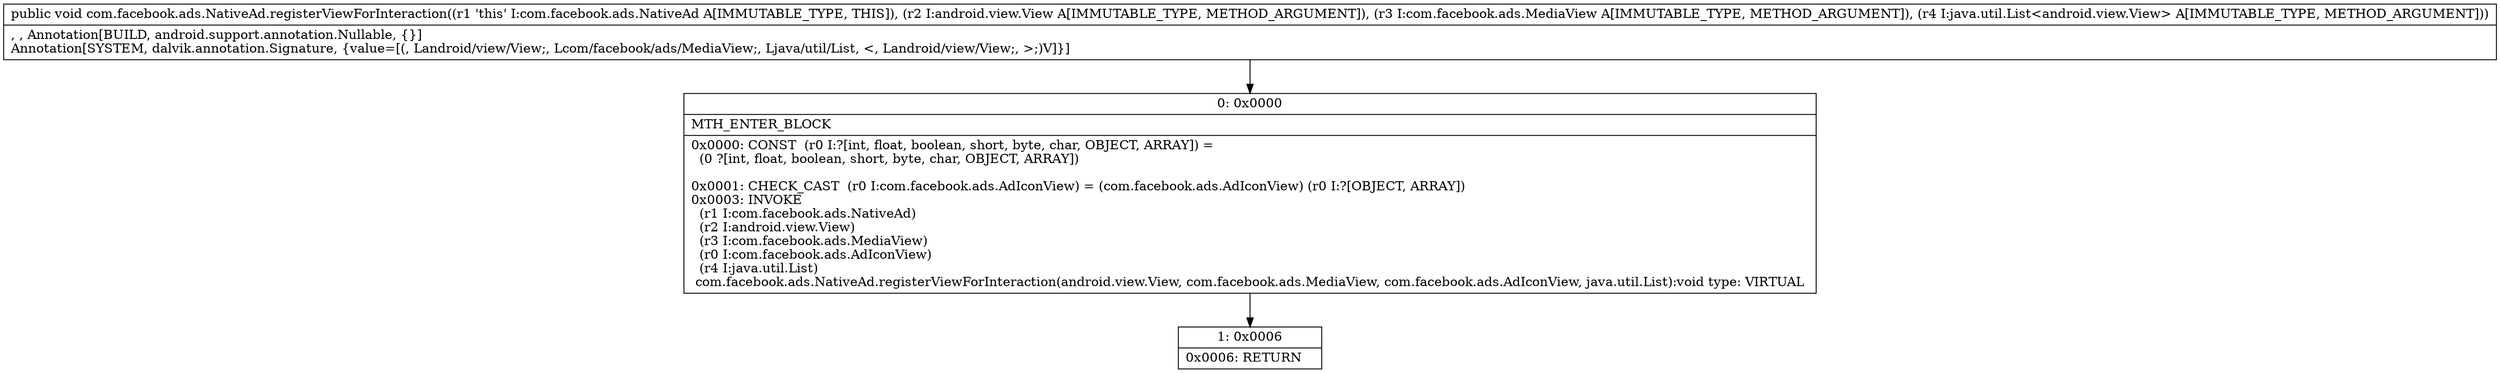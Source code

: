 digraph "CFG forcom.facebook.ads.NativeAd.registerViewForInteraction(Landroid\/view\/View;Lcom\/facebook\/ads\/MediaView;Ljava\/util\/List;)V" {
Node_0 [shape=record,label="{0\:\ 0x0000|MTH_ENTER_BLOCK\l|0x0000: CONST  (r0 I:?[int, float, boolean, short, byte, char, OBJECT, ARRAY]) = \l  (0 ?[int, float, boolean, short, byte, char, OBJECT, ARRAY])\l \l0x0001: CHECK_CAST  (r0 I:com.facebook.ads.AdIconView) = (com.facebook.ads.AdIconView) (r0 I:?[OBJECT, ARRAY]) \l0x0003: INVOKE  \l  (r1 I:com.facebook.ads.NativeAd)\l  (r2 I:android.view.View)\l  (r3 I:com.facebook.ads.MediaView)\l  (r0 I:com.facebook.ads.AdIconView)\l  (r4 I:java.util.List)\l com.facebook.ads.NativeAd.registerViewForInteraction(android.view.View, com.facebook.ads.MediaView, com.facebook.ads.AdIconView, java.util.List):void type: VIRTUAL \l}"];
Node_1 [shape=record,label="{1\:\ 0x0006|0x0006: RETURN   \l}"];
MethodNode[shape=record,label="{public void com.facebook.ads.NativeAd.registerViewForInteraction((r1 'this' I:com.facebook.ads.NativeAd A[IMMUTABLE_TYPE, THIS]), (r2 I:android.view.View A[IMMUTABLE_TYPE, METHOD_ARGUMENT]), (r3 I:com.facebook.ads.MediaView A[IMMUTABLE_TYPE, METHOD_ARGUMENT]), (r4 I:java.util.List\<android.view.View\> A[IMMUTABLE_TYPE, METHOD_ARGUMENT]))  | , , Annotation[BUILD, android.support.annotation.Nullable, \{\}]\lAnnotation[SYSTEM, dalvik.annotation.Signature, \{value=[(, Landroid\/view\/View;, Lcom\/facebook\/ads\/MediaView;, Ljava\/util\/List, \<, Landroid\/view\/View;, \>;)V]\}]\l}"];
MethodNode -> Node_0;
Node_0 -> Node_1;
}

